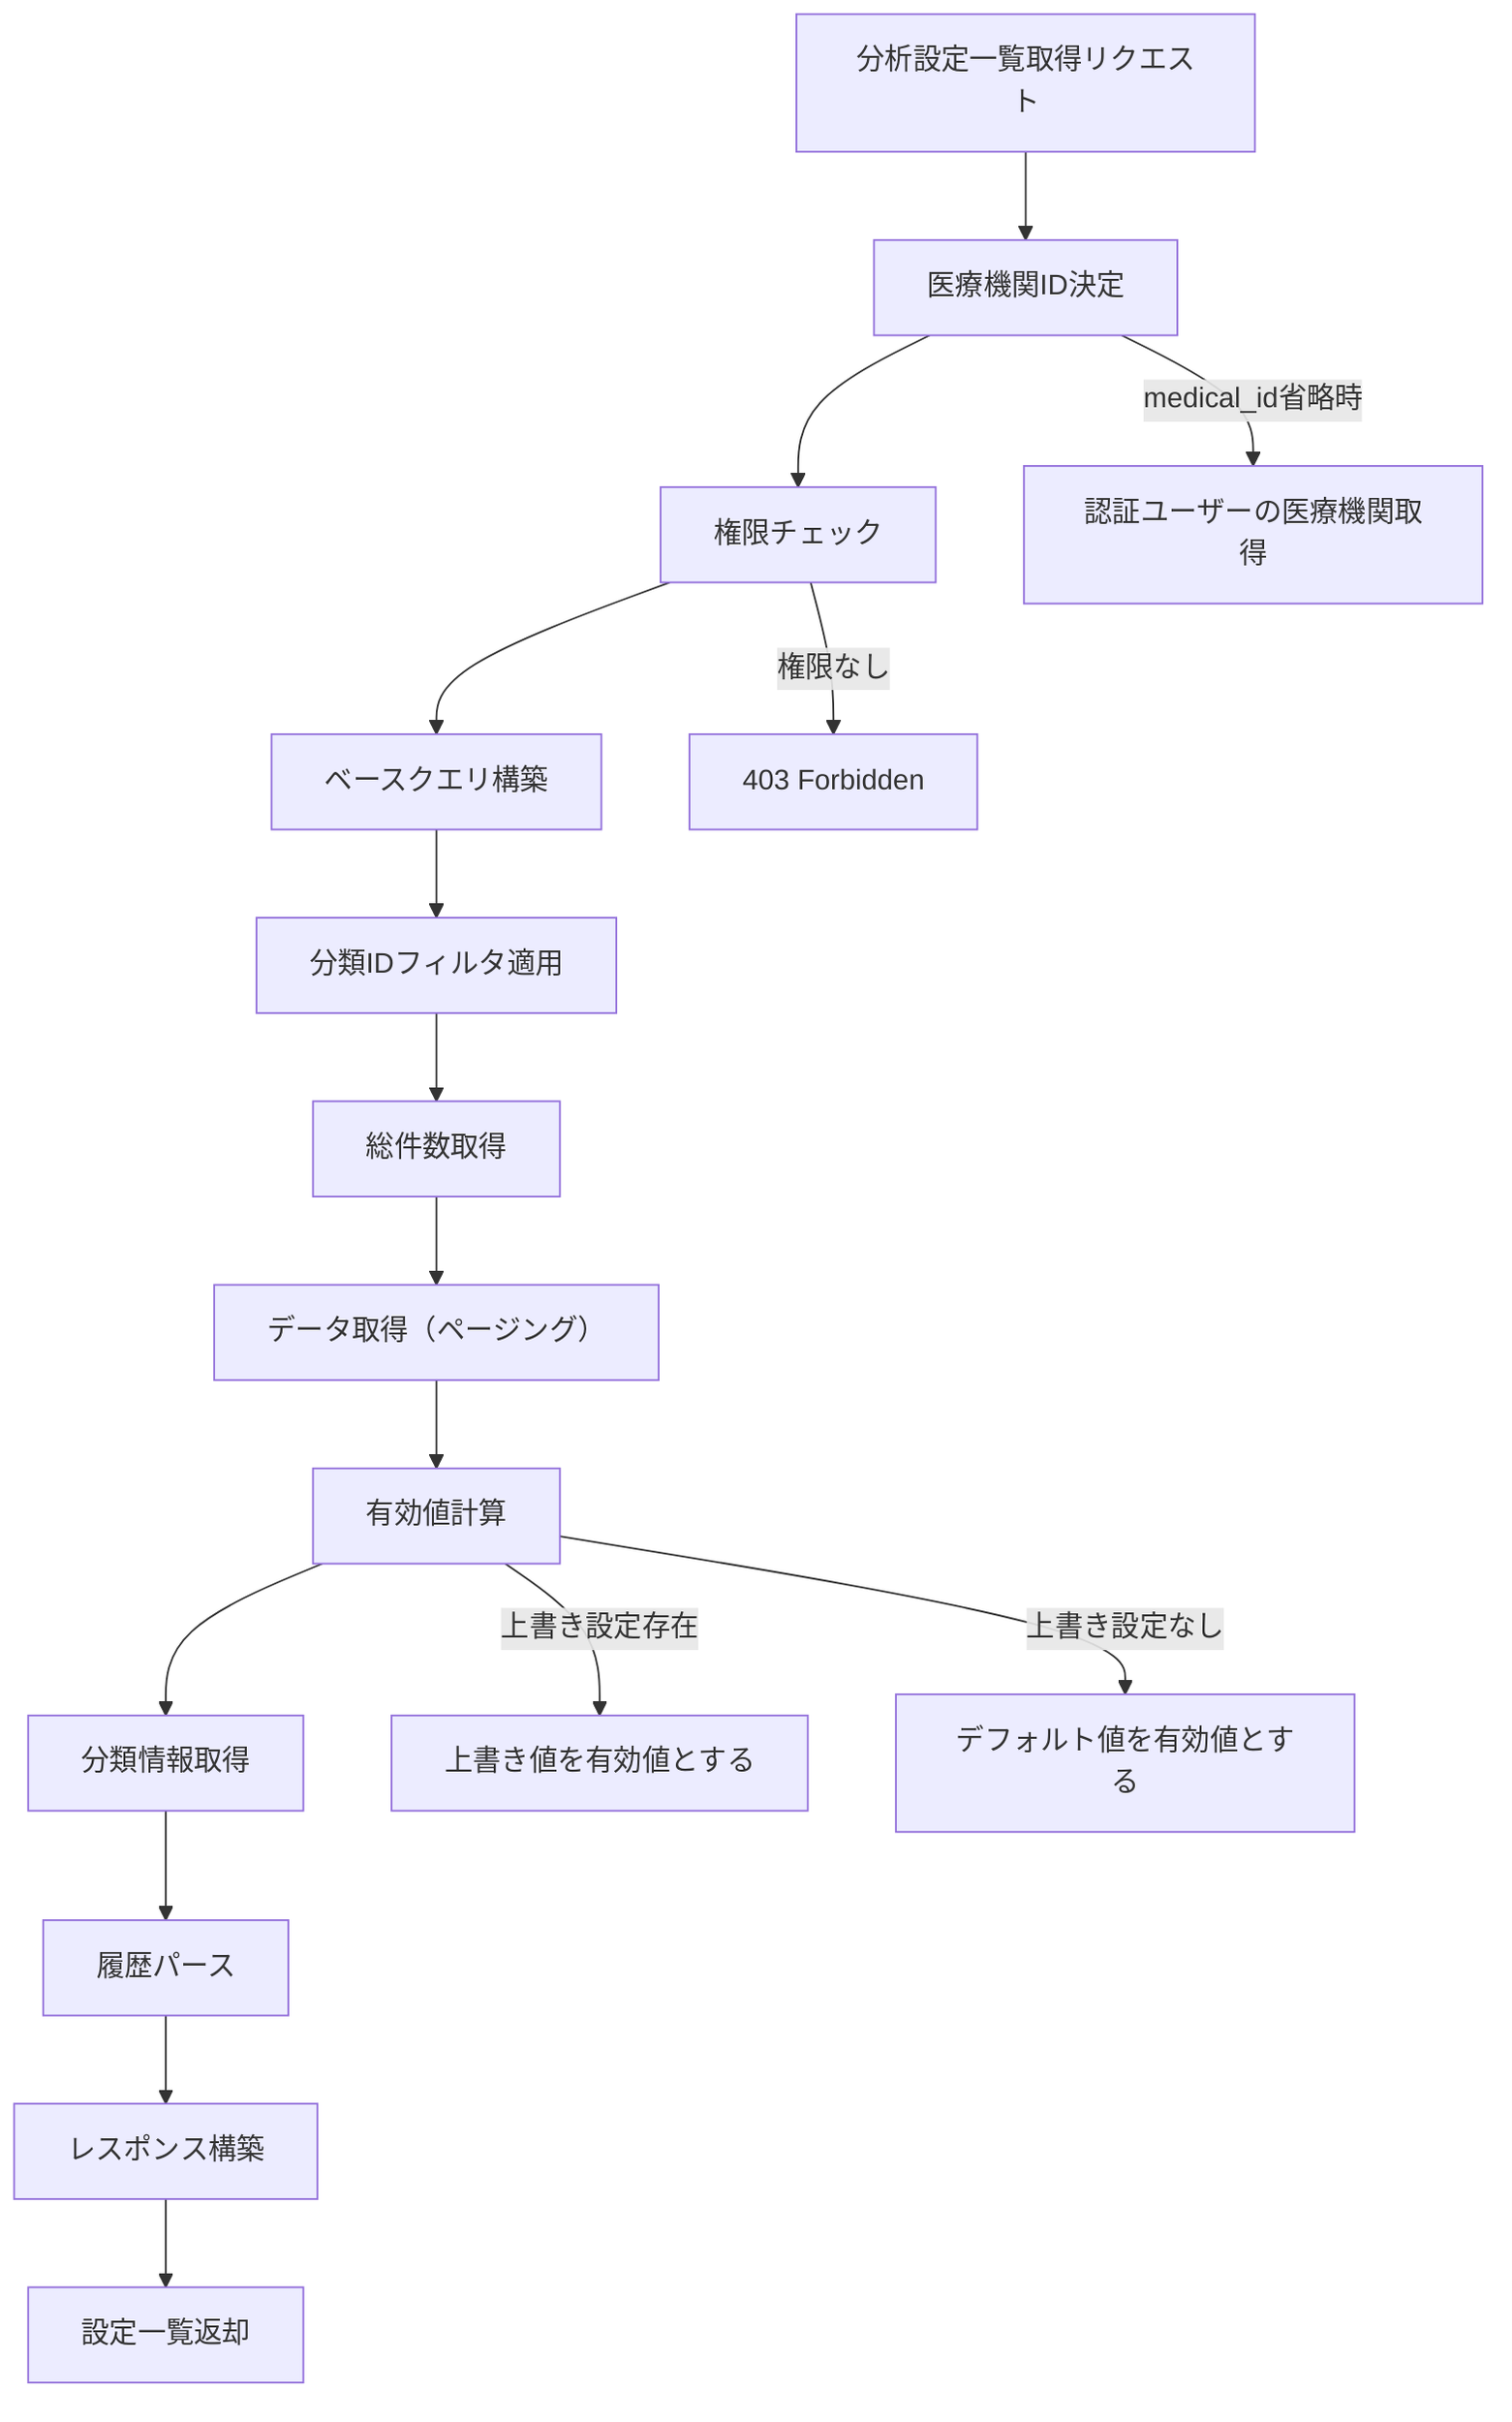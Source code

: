 graph TD
    A[分析設定一覧取得リクエスト] --> B[医療機関ID決定]
    B --> C[権限チェック]
    C --> D[ベースクエリ構築]
    D --> E[分類IDフィルタ適用]
    E --> F[総件数取得]
    F --> G[データ取得（ページング）]
    G --> H[有効値計算]
    H --> I[分類情報取得]
    I --> J[履歴パース]
    J --> K[レスポンス構築]
    K --> L[設定一覧返却]
    
    B -->|medical_id省略時| M[認証ユーザーの医療機関取得]
    C -->|権限なし| N[403 Forbidden]
    H -->|上書き設定存在| O[上書き値を有効値とする]
    H -->|上書き設定なし| P[デフォルト値を有効値とする]